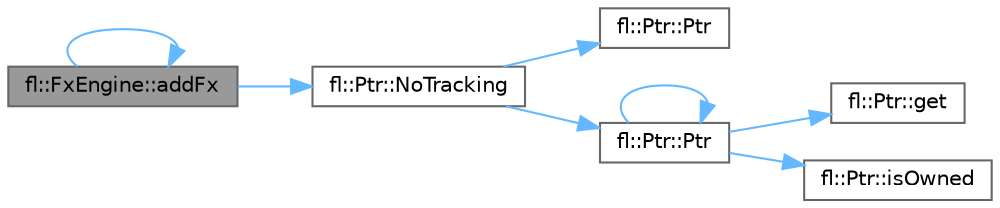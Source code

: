 digraph "fl::FxEngine::addFx"
{
 // INTERACTIVE_SVG=YES
 // LATEX_PDF_SIZE
  bgcolor="transparent";
  edge [fontname=Helvetica,fontsize=10,labelfontname=Helvetica,labelfontsize=10];
  node [fontname=Helvetica,fontsize=10,shape=box,height=0.2,width=0.4];
  rankdir="LR";
  Node1 [id="Node000001",label="fl::FxEngine::addFx",height=0.2,width=0.4,color="gray40", fillcolor="grey60", style="filled", fontcolor="black",tooltip="Adds a new effect to the engine."];
  Node1 -> Node1 [id="edge1_Node000001_Node000001",color="steelblue1",style="solid",tooltip=" "];
  Node1 -> Node2 [id="edge2_Node000001_Node000002",color="steelblue1",style="solid",tooltip=" "];
  Node2 [id="Node000002",label="fl::Ptr::NoTracking",height=0.2,width=0.4,color="grey40", fillcolor="white", style="filled",URL="$d1/d56/classfl_1_1_ptr_a634e230ee0f4e89e43a2e127aca31aee.html#a634e230ee0f4e89e43a2e127aca31aee",tooltip=" "];
  Node2 -> Node3 [id="edge3_Node000002_Node000003",color="steelblue1",style="solid",tooltip=" "];
  Node3 [id="Node000003",label="fl::Ptr::Ptr",height=0.2,width=0.4,color="grey40", fillcolor="white", style="filled",URL="$d1/d56/classfl_1_1_ptr_a092e808d55b10861885afe25aa5aa72a.html#a092e808d55b10861885afe25aa5aa72a",tooltip=" "];
  Node2 -> Node4 [id="edge4_Node000002_Node000004",color="steelblue1",style="solid",tooltip=" "];
  Node4 [id="Node000004",label="fl::Ptr::Ptr",height=0.2,width=0.4,color="grey40", fillcolor="white", style="filled",URL="$d1/d56/classfl_1_1_ptr_a5eadeb0f9f825544e0280cd8c6d48539.html#a5eadeb0f9f825544e0280cd8c6d48539",tooltip=" "];
  Node4 -> Node4 [id="edge5_Node000004_Node000004",color="steelblue1",style="solid",tooltip=" "];
  Node4 -> Node5 [id="edge6_Node000004_Node000005",color="steelblue1",style="solid",tooltip=" "];
  Node5 [id="Node000005",label="fl::Ptr::get",height=0.2,width=0.4,color="grey40", fillcolor="white", style="filled",URL="$d1/d56/classfl_1_1_ptr_aaceba516635f0f11e31fe94549316fb5.html#aaceba516635f0f11e31fe94549316fb5",tooltip=" "];
  Node4 -> Node6 [id="edge7_Node000004_Node000006",color="steelblue1",style="solid",tooltip=" "];
  Node6 [id="Node000006",label="fl::Ptr::isOwned",height=0.2,width=0.4,color="grey40", fillcolor="white", style="filled",URL="$d1/d56/classfl_1_1_ptr_abb1f8eee2682077d22cdabb6d982872a.html#abb1f8eee2682077d22cdabb6d982872a",tooltip=" "];
}
